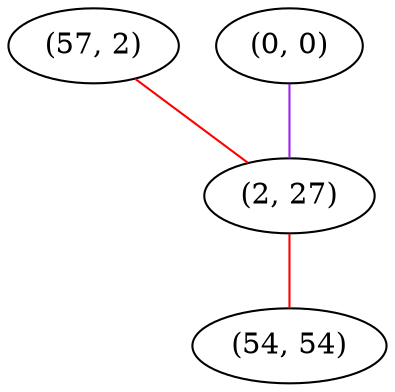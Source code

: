 graph "" {
"(57, 2)";
"(0, 0)";
"(2, 27)";
"(54, 54)";
"(57, 2)" -- "(2, 27)"  [color=red, key=0, weight=1];
"(0, 0)" -- "(2, 27)"  [color=purple, key=0, weight=4];
"(2, 27)" -- "(54, 54)"  [color=red, key=0, weight=1];
}
